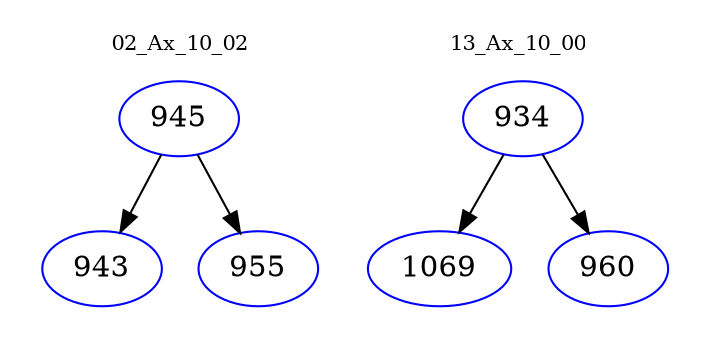 digraph{
subgraph cluster_0 {
color = white
label = "02_Ax_10_02";
fontsize=10;
T0_945 [label="945", color="blue"]
T0_945 -> T0_943 [color="black"]
T0_943 [label="943", color="blue"]
T0_945 -> T0_955 [color="black"]
T0_955 [label="955", color="blue"]
}
subgraph cluster_1 {
color = white
label = "13_Ax_10_00";
fontsize=10;
T1_934 [label="934", color="blue"]
T1_934 -> T1_1069 [color="black"]
T1_1069 [label="1069", color="blue"]
T1_934 -> T1_960 [color="black"]
T1_960 [label="960", color="blue"]
}
}
